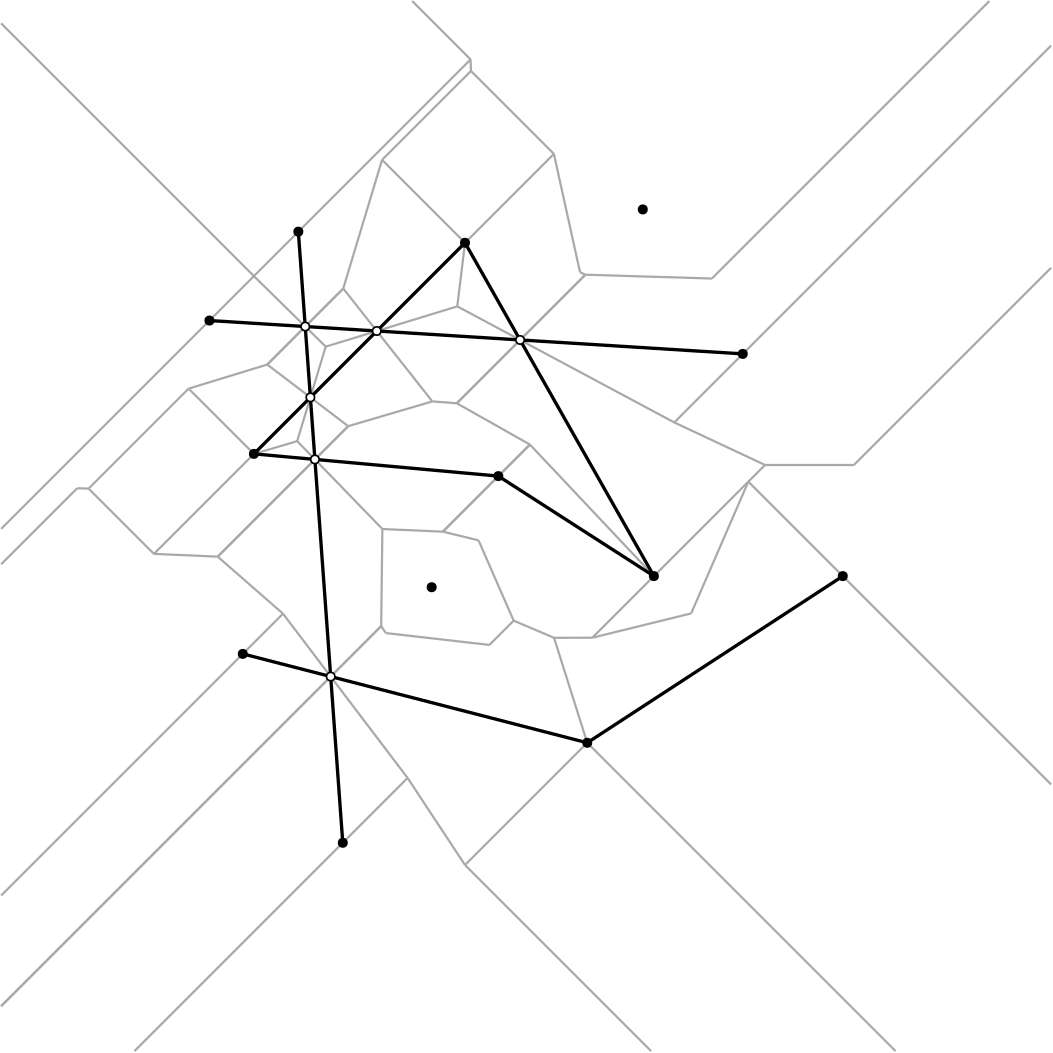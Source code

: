 <?xml version="1.0"?>
<!DOCTYPE ipe SYSTEM "ipe.dtd">
<ipe version="70005" creator="Ipe 7.1.4">
<info created="D:20130602145905" modified="D:20130602150123"/>
<ipestyle name="basic">
<symbol name="arrow/arc(spx)">
<path stroke="sym-stroke" fill="sym-stroke" pen="sym-pen">
0 0 m
-1 0.333 l
-1 -0.333 l
h
</path>
</symbol>
<symbol name="arrow/farc(spx)">
<path stroke="sym-stroke" fill="white" pen="sym-pen">
0 0 m
-1 0.333 l
-1 -0.333 l
h
</path>
</symbol>
<symbol name="mark/circle(sx)" transformations="translations">
<path fill="sym-stroke">
0.6 0 0 0.6 0 0 e
0.4 0 0 0.4 0 0 e
</path>
</symbol>
<symbol name="mark/disk(sx)" transformations="translations">
<path fill="sym-stroke">
0.6 0 0 0.6 0 0 e
</path>
</symbol>
<symbol name="mark/fdisk(sfx)" transformations="translations">
<group>
<path fill="sym-fill">
0.5 0 0 0.5 0 0 e
</path>
<path fill="sym-stroke" fillrule="eofill">
0.6 0 0 0.6 0 0 e
0.4 0 0 0.4 0 0 e
</path>
</group>
</symbol>
<symbol name="mark/box(sx)" transformations="translations">
<path fill="sym-stroke" fillrule="eofill">
-0.6 -0.6 m
0.6 -0.6 l
0.6 0.6 l
-0.6 0.6 l
h
-0.4 -0.4 m
0.4 -0.4 l
0.4 0.4 l
-0.4 0.4 l
h
</path>
</symbol>
<symbol name="mark/square(sx)" transformations="translations">
<path fill="sym-stroke">
-0.6 -0.6 m
0.6 -0.6 l
0.6 0.6 l
-0.6 0.6 l
h
</path>
</symbol>
<symbol name="mark/fsquare(sfx)" transformations="translations">
<group>
<path fill="sym-fill">
-0.5 -0.5 m
0.5 -0.5 l
0.5 0.5 l
-0.5 0.5 l
h
</path>
<path fill="sym-stroke" fillrule="eofill">
-0.6 -0.6 m
0.6 -0.6 l
0.6 0.6 l
-0.6 0.6 l
h
-0.4 -0.4 m
0.4 -0.4 l
0.4 0.4 l
-0.4 0.4 l
h
</path>
</group>
</symbol>
<symbol name="mark/cross(sx)" transformations="translations">
<group>
<path fill="sym-stroke">
-0.43 -0.57 m
0.57 0.43 l
0.43 0.57 l
-0.57 -0.43 l
h
</path>
<path fill="sym-stroke">
-0.43 0.57 m
0.57 -0.43 l
0.43 -0.57 l
-0.57 0.43 l
h
</path>
</group>
</symbol>
<symbol name="arrow/fnormal(spx)">
<path stroke="sym-stroke" fill="white" pen="sym-pen">
0 0 m
-1 0.333 l
-1 -0.333 l
h
</path>
</symbol>
<symbol name="arrow/pointed(spx)">
<path stroke="sym-stroke" fill="sym-stroke" pen="sym-pen">
0 0 m
-1 0.333 l
-0.8 0 l
-1 -0.333 l
h
</path>
</symbol>
<symbol name="arrow/fpointed(spx)">
<path stroke="sym-stroke" fill="white" pen="sym-pen">
0 0 m
-1 0.333 l
-0.8 0 l
-1 -0.333 l
h
</path>
</symbol>
<symbol name="arrow/linear(spx)">
<path stroke="sym-stroke" pen="sym-pen">
-1 0.333 m
0 0 l
-1 -0.333 l
</path>
</symbol>
<symbol name="arrow/fdouble(spx)">
<path stroke="sym-stroke" fill="white" pen="sym-pen">
0 0 m
-1 0.333 l
-1 -0.333 l
h
-1 0 m
-2 0.333 l
-2 -0.333 l
h
</path>
</symbol>
<symbol name="arrow/double(spx)">
<path stroke="sym-stroke" fill="sym-stroke" pen="sym-pen">
0 0 m
-1 0.333 l
-1 -0.333 l
h
-1 0 m
-2 0.333 l
-2 -0.333 l
h
</path>
</symbol>
<pen name="heavier" value="0.8"/>
<pen name="fat" value="1.2"/>
<pen name="ultrafat" value="2"/>
<symbolsize name="large" value="5"/>
<symbolsize name="small" value="2"/>
<symbolsize name="tiny" value="1.1"/>
<arrowsize name="large" value="10"/>
<arrowsize name="small" value="5"/>
<arrowsize name="tiny" value="3"/>
<color name="red" value="1 0 0"/>
<color name="green" value="0 1 0"/>
<color name="blue" value="0 0 1"/>
<color name="yellow" value="1 1 0"/>
<color name="orange" value="1 0.647 0"/>
<color name="gold" value="1 0.843 0"/>
<color name="purple" value="0.627 0.125 0.941"/>
<color name="gray" value="0.745"/>
<color name="brown" value="0.647 0.165 0.165"/>
<color name="navy" value="0 0 0.502"/>
<color name="pink" value="1 0.753 0.796"/>
<color name="seagreen" value="0.18 0.545 0.341"/>
<color name="turquoise" value="0.251 0.878 0.816"/>
<color name="violet" value="0.933 0.51 0.933"/>
<color name="darkblue" value="0 0 0.545"/>
<color name="darkcyan" value="0 0.545 0.545"/>
<color name="darkgray" value="0.663"/>
<color name="darkgreen" value="0 0.392 0"/>
<color name="darkmagenta" value="0.545 0 0.545"/>
<color name="darkorange" value="1 0.549 0"/>
<color name="darkred" value="0.545 0 0"/>
<color name="lightblue" value="0.678 0.847 0.902"/>
<color name="lightcyan" value="0.878 1 1"/>
<color name="lightgray" value="0.827"/>
<color name="lightgreen" value="0.565 0.933 0.565"/>
<color name="lightyellow" value="1 1 0.878"/>
<dashstyle name="dashed" value="[4] 0"/>
<dashstyle name="dotted" value="[1 3] 0"/>
<dashstyle name="dash dotted" value="[4 2 1 2] 0"/>
<dashstyle name="dash dot dotted" value="[4 2 1 2 1 2] 0"/>
<textsize name="large" value="\large"/>
<textsize name="Large" value="\Large"/>
<textsize name="LARGE" value="\LARGE"/>
<textsize name="huge" value="\huge"/>
<textsize name="Huge" value="\Huge"/>
<textsize name="small" value="\small"/>
<textsize name="footnote" value="\footnotesize"/>
<textsize name="tiny" value="\tiny"/>
<textstyle name="center" begin="\begin{center}" end="\end{center}"/>
<textstyle name="itemize" begin="\begin{itemize}" end="\end{itemize}"/>
<textstyle name="item" begin="\begin{itemize}\item{}" end="\end{itemize}"/>
<gridsize name="4 pts" value="4"/>
<gridsize name="8 pts (~3 mm)" value="8"/>
<gridsize name="16 pts (~6 mm)" value="16"/>
<gridsize name="32 pts (~12 mm)" value="32"/>
<gridsize name="10 pts (~3.5 mm)" value="10"/>
<gridsize name="20 pts (~7 mm)" value="20"/>
<gridsize name="14 pts (~5 mm)" value="14"/>
<gridsize name="28 pts (~10 mm)" value="28"/>
<gridsize name="56 pts (~20 mm)" value="56"/>
<anglesize name="90 deg" value="90"/>
<anglesize name="60 deg" value="60"/>
<anglesize name="45 deg" value="45"/>
<anglesize name="30 deg" value="30"/>
<anglesize name="22.5 deg" value="22.5"/>
<tiling name="falling" angle="-60" step="4" width="1"/>
<tiling name="rising" angle="30" step="4" width="1"/>
</ipestyle>
<page>
<layer name="input"/>
<layer name="endpoints"/>
<layer name="intersect"/>
<layer name="diagram"/>
<view layers="input endpoints intersect diagram" active="diagram"/>
<group layer="diagram">
<path stroke="darkgray" pen="heavier">
302.145 417.855 m
270.145 385.855 l
</path>
<path stroke="darkgray" pen="heavier">
302.145 417.855 m
332 388 l
</path>
<path stroke="darkgray" pen="heavier">
302 422 m
302.145 417.855 l
</path>
<path stroke="darkgray" pen="heavier">
332.056 213.787 m
317.515 219.966 l
</path>
<path stroke="darkgray" pen="heavier">
332.056 213.787 m
344 176 l
</path>
<path stroke="darkgray" pen="heavier">
343.322 344.505 m
388.875 343.125 l
</path>
<path stroke="darkgray" pen="heavier">
300 132 m
344 176 l
</path>
<path stroke="darkgray" pen="heavier">
279.333 163.333 m
300 132 l
</path>
<path stroke="darkgray" pen="heavier">
251.649 199.833 m
269.824 218.008 l
</path>
<path stroke="darkgray" pen="heavier">
251.649 199.833 m
279.333 163.333 l
</path>
<path stroke="darkgray" pen="heavier">
251.649 199.833 m
269.824 218.008 l
</path>
<path stroke="darkgray" pen="heavier">
251.649 199.833 m
234.475 222.475 l
</path>
<path stroke="darkgray" pen="heavier">
164.5 267.5 m
200.5 303.5 l
</path>
<path stroke="darkgray" pen="heavier">
164.5 267.5 m
160.375 267.625 l
</path>
<path stroke="darkgray" pen="heavier">
188 244 m
224 280 l
</path>
<path stroke="darkgray" pen="heavier">
188 244 m
164.5 267.5 l
</path>
<path stroke="darkgray" pen="heavier">
210.962 243.002 m
245.963 278.003 l
</path>
<path stroke="darkgray" pen="heavier">
210.962 243.002 m
188 244 l
</path>
<path stroke="darkgray" pen="heavier">
319.827 321.011 m
343.322 344.505 l
</path>
<path stroke="darkgray" pen="heavier">
375.319 291.319 m
319.827 321.011 l
</path>
<path stroke="darkgray" pen="heavier">
368 236 m
402 270 l
</path>
<path stroke="darkgray" pen="heavier">
323.362 283.362 m
292 252 l
</path>
<path stroke="darkgray" pen="heavier">
323.362 283.362 m
368 236 l
</path>
<path stroke="darkgray" pen="heavier">
323.362 283.362 m
292 252 l
</path>
<path stroke="darkgray" pen="heavier">
297.038 298.221 m
319.827 321.011 l
</path>
<path stroke="darkgray" pen="heavier">
297.038 298.221 m
323.362 283.362 l
</path>
<path stroke="darkgray" pen="heavier">
297.038 298.221 m
288.241 298.894 l
</path>
<path stroke="darkgray" pen="heavier">
345.826 213.826 m
368 236 l
</path>
<path stroke="darkgray" pen="heavier">
381.421 222.579 m
402 270 l
</path>
<path stroke="darkgray" pen="heavier">
345.826 213.826 m
381.421 222.579 l
</path>
<path stroke="darkgray" pen="heavier">
345.826 213.826 m
332.056 213.787 l
</path>
<path stroke="darkgray" pen="heavier">
300 356 m
270.145 385.855 l
</path>
<path stroke="darkgray" pen="heavier">
300 356 m
332 388 l
</path>
<path stroke="darkgray" pen="heavier">
408 276 m
375.319 291.319 l
</path>
<path stroke="darkgray" pen="heavier">
408 276 m
440 276 l
</path>
<path stroke="darkgray" pen="heavier">
408 276 m
402 270 l
</path>
<path stroke="darkgray" pen="heavier">
239.584 284.584 m
224 280 l
</path>
<path stroke="darkgray" pen="heavier">
245.963 278.003 m
239.584 284.584 l
</path>
<path stroke="darkgray" pen="heavier">
341.404 345.404 m
332 388 l
</path>
<path stroke="darkgray" pen="heavier">
343.322 344.505 m
341.404 345.404 l
</path>
<path stroke="darkgray" pen="heavier">
257.943 289.983 m
245.963 278.003 l
</path>
<path stroke="darkgray" pen="heavier">
288.241 298.894 m
268.235 324.235 l
</path>
<path stroke="darkgray" pen="heavier">
244.339 300.339 m
257.943 289.983 l
</path>
<path stroke="darkgray" pen="heavier">
249.852 318.608 m
244.339 300.339 l
</path>
<path stroke="darkgray" pen="heavier">
268.235 324.235 m
249.852 318.608 l
</path>
<path stroke="darkgray" pen="heavier">
256.164 339.525 m
268.235 324.235 l
</path>
<path stroke="darkgray" pen="heavier">
270.145 385.855 m
256.164 339.525 l
</path>
<path stroke="darkgray" pen="heavier">
200.5 303.5 m
224 280 l
</path>
<path stroke="darkgray" pen="heavier">
257.943 289.983 m
288.241 298.894 l
</path>
<path stroke="darkgray" pen="heavier">
271.487 215.487 m
269.824 218.008 l
</path>
<path stroke="darkgray" pen="heavier">
308.774 211.226 m
271.487 215.487 l
</path>
<path stroke="darkgray" pen="heavier">
317.515 219.966 m
308.774 211.226 l
</path>
<path stroke="darkgray" pen="heavier">
304.87 248.87 m
317.515 219.966 l
</path>
<path stroke="darkgray" pen="heavier">
292 252 m
304.87 248.87 l
</path>
<path stroke="darkgray" pen="heavier">
244.339 300.339 m
239.584 284.584 l
</path>
<path stroke="darkgray" pen="heavier">
242.484 325.845 m
256.164 339.525 l
</path>
<path stroke="darkgray" pen="heavier">
242.484 325.845 m
249.852 318.608 l
</path>
<path stroke="darkgray" pen="heavier">
242.484 325.845 m
256.164 339.525 l
</path>
<path stroke="darkgray" pen="heavier">
242.484 325.845 m
224 344 l
</path>
<path stroke="darkgray" pen="heavier">
228.804 312.164 m
242.484 325.845 l
</path>
<path stroke="darkgray" pen="heavier">
228.804 312.164 m
244.339 300.339 l
</path>
<path stroke="darkgray" pen="heavier">
228.804 312.164 m
242.484 325.845 l
</path>
<path stroke="darkgray" pen="heavier">
228.804 312.164 m
200.5 303.5 l
</path>
<path stroke="darkgray" pen="heavier">
297.219 333.108 m
268.235 324.235 l
</path>
<path stroke="darkgray" pen="heavier">
297.219 333.108 m
300 356 l
</path>
<path stroke="darkgray" pen="heavier">
245.963 278.003 m
257.943 289.983 l
</path>
<path stroke="darkgray" pen="heavier">
270.255 252.945 m
245.963 278.003 l
</path>
<path stroke="darkgray" pen="heavier">
270.255 252.945 m
292 252 l
</path>
<path stroke="darkgray" pen="heavier">
270.255 252.945 m
269.824 218.008 l
</path>
<path stroke="darkgray" pen="heavier">
224 344 m
302 422 l
</path>
<path stroke="darkgray" pen="heavier">
319.827 321.011 m
297.038 298.221 l
</path>
<path stroke="darkgray" pen="heavier">
319.827 321.011 m
297.219 333.108 l
</path>
<path stroke="darkgray" pen="heavier">
319.827 321.011 m
343.322 344.505 l
</path>
<path stroke="darkgray" pen="heavier">
210.962 243.002 m
245.963 278.003 l
</path>
<path stroke="darkgray" pen="heavier">
210.962 243.002 m
234.475 222.475 l
</path>
<path stroke="darkgray" pen="heavier">
302 422 m
281 443 l
</path>
<path stroke="darkgray" pen="heavier">
344 176 m
455 65 l
</path>
<path stroke="darkgray" pen="heavier">
388.875 343.125 m
488.75 443 l
</path>
<path stroke="darkgray" pen="heavier">
234.475 222.475 m
133 121 l
</path>
<path stroke="darkgray" pen="heavier">
251.649 199.833 m
133 81.1841 l
</path>
<path stroke="darkgray" pen="heavier">
160.375 267.625 m
133 240.25 l
</path>
<path stroke="darkgray" pen="heavier">
402 270 m
511 161 l
</path>
<path stroke="darkgray" pen="heavier">
251.649 199.833 m
133 81.1841 l
</path>
<path stroke="darkgray" pen="heavier">
440 276 m
511 347 l
</path>
<path stroke="darkgray" pen="heavier">
224 344 m
133 253 l
</path>
<path stroke="darkgray" pen="heavier">
375.319 291.319 m
511 427 l
</path>
<path stroke="darkgray" pen="heavier">
300 132 m
367 65 l
</path>
<path stroke="darkgray" pen="heavier">
279.333 163.333 m
181 65 l
</path>
<path stroke="darkgray" pen="heavier">
224 344 m
133 435 l
</path>
</group>
<path layer="input" stroke="black" pen="fat">
240 360 m
256 140 l
</path>
<path stroke="black" pen="fat">
208 328 m
400 316 l
</path>
<path stroke="black" pen="fat">
300 356 m
224 280 l
</path>
<path stroke="black" pen="fat">
224 280 m
312 272 l
</path>
<path stroke="black" pen="fat">
312 272 m
368 236 l
</path>
<path stroke="black" pen="fat">
368 236 m
300 356 l
</path>
<path stroke="black" pen="fat">
220 208 m
344 176 l
</path>
<path stroke="black" pen="fat">
344 176 m
436 236 l
</path>
<use name="mark/disk(sx)" pos="364 368" size="normal" stroke="black"/>
<use name="mark/disk(sx)" pos="288 232" size="normal" stroke="black"/>
<use layer="endpoints" name="mark/disk(sx)" pos="208 328" size="normal" stroke="black"/>
<use name="mark/disk(sx)" pos="240 360" size="normal" stroke="black"/>
<use name="mark/disk(sx)" pos="300 356" size="normal" stroke="black"/>
<use name="mark/disk(sx)" pos="224 280" size="normal" stroke="black"/>
<use name="mark/disk(sx)" pos="312 272" size="normal" stroke="black"/>
<use name="mark/disk(sx)" pos="368 236" size="normal" stroke="black"/>
<use name="mark/disk(sx)" pos="220 208" size="normal" stroke="black"/>
<use name="mark/disk(sx)" pos="344 176" size="normal" stroke="black"/>
<use name="mark/disk(sx)" pos="436 236" size="normal" stroke="black"/>
<use name="mark/disk(sx)" pos="256 140" size="normal" stroke="black"/>
<use name="mark/disk(sx)" pos="400 316" size="normal" stroke="black"/>
<use layer="intersect" name="mark/fdisk(sfx)" pos="251.649 199.833" size="normal" stroke="black" fill="white"/>
<use name="mark/fdisk(sfx)" pos="242.484 325.845" size="normal" stroke="black" fill="white"/>
<use name="mark/fdisk(sfx)" pos="244.339 300.339" size="normal" stroke="black" fill="white"/>
<use name="mark/fdisk(sfx)" pos="268.235 324.235" size="normal" stroke="black" fill="white"/>
<use name="mark/fdisk(sfx)" pos="319.827 321.011" size="normal" stroke="black" fill="white"/>
<use name="mark/fdisk(sfx)" pos="245.963 278.003" size="normal" stroke="black" fill="white"/>
</page>
</ipe>
